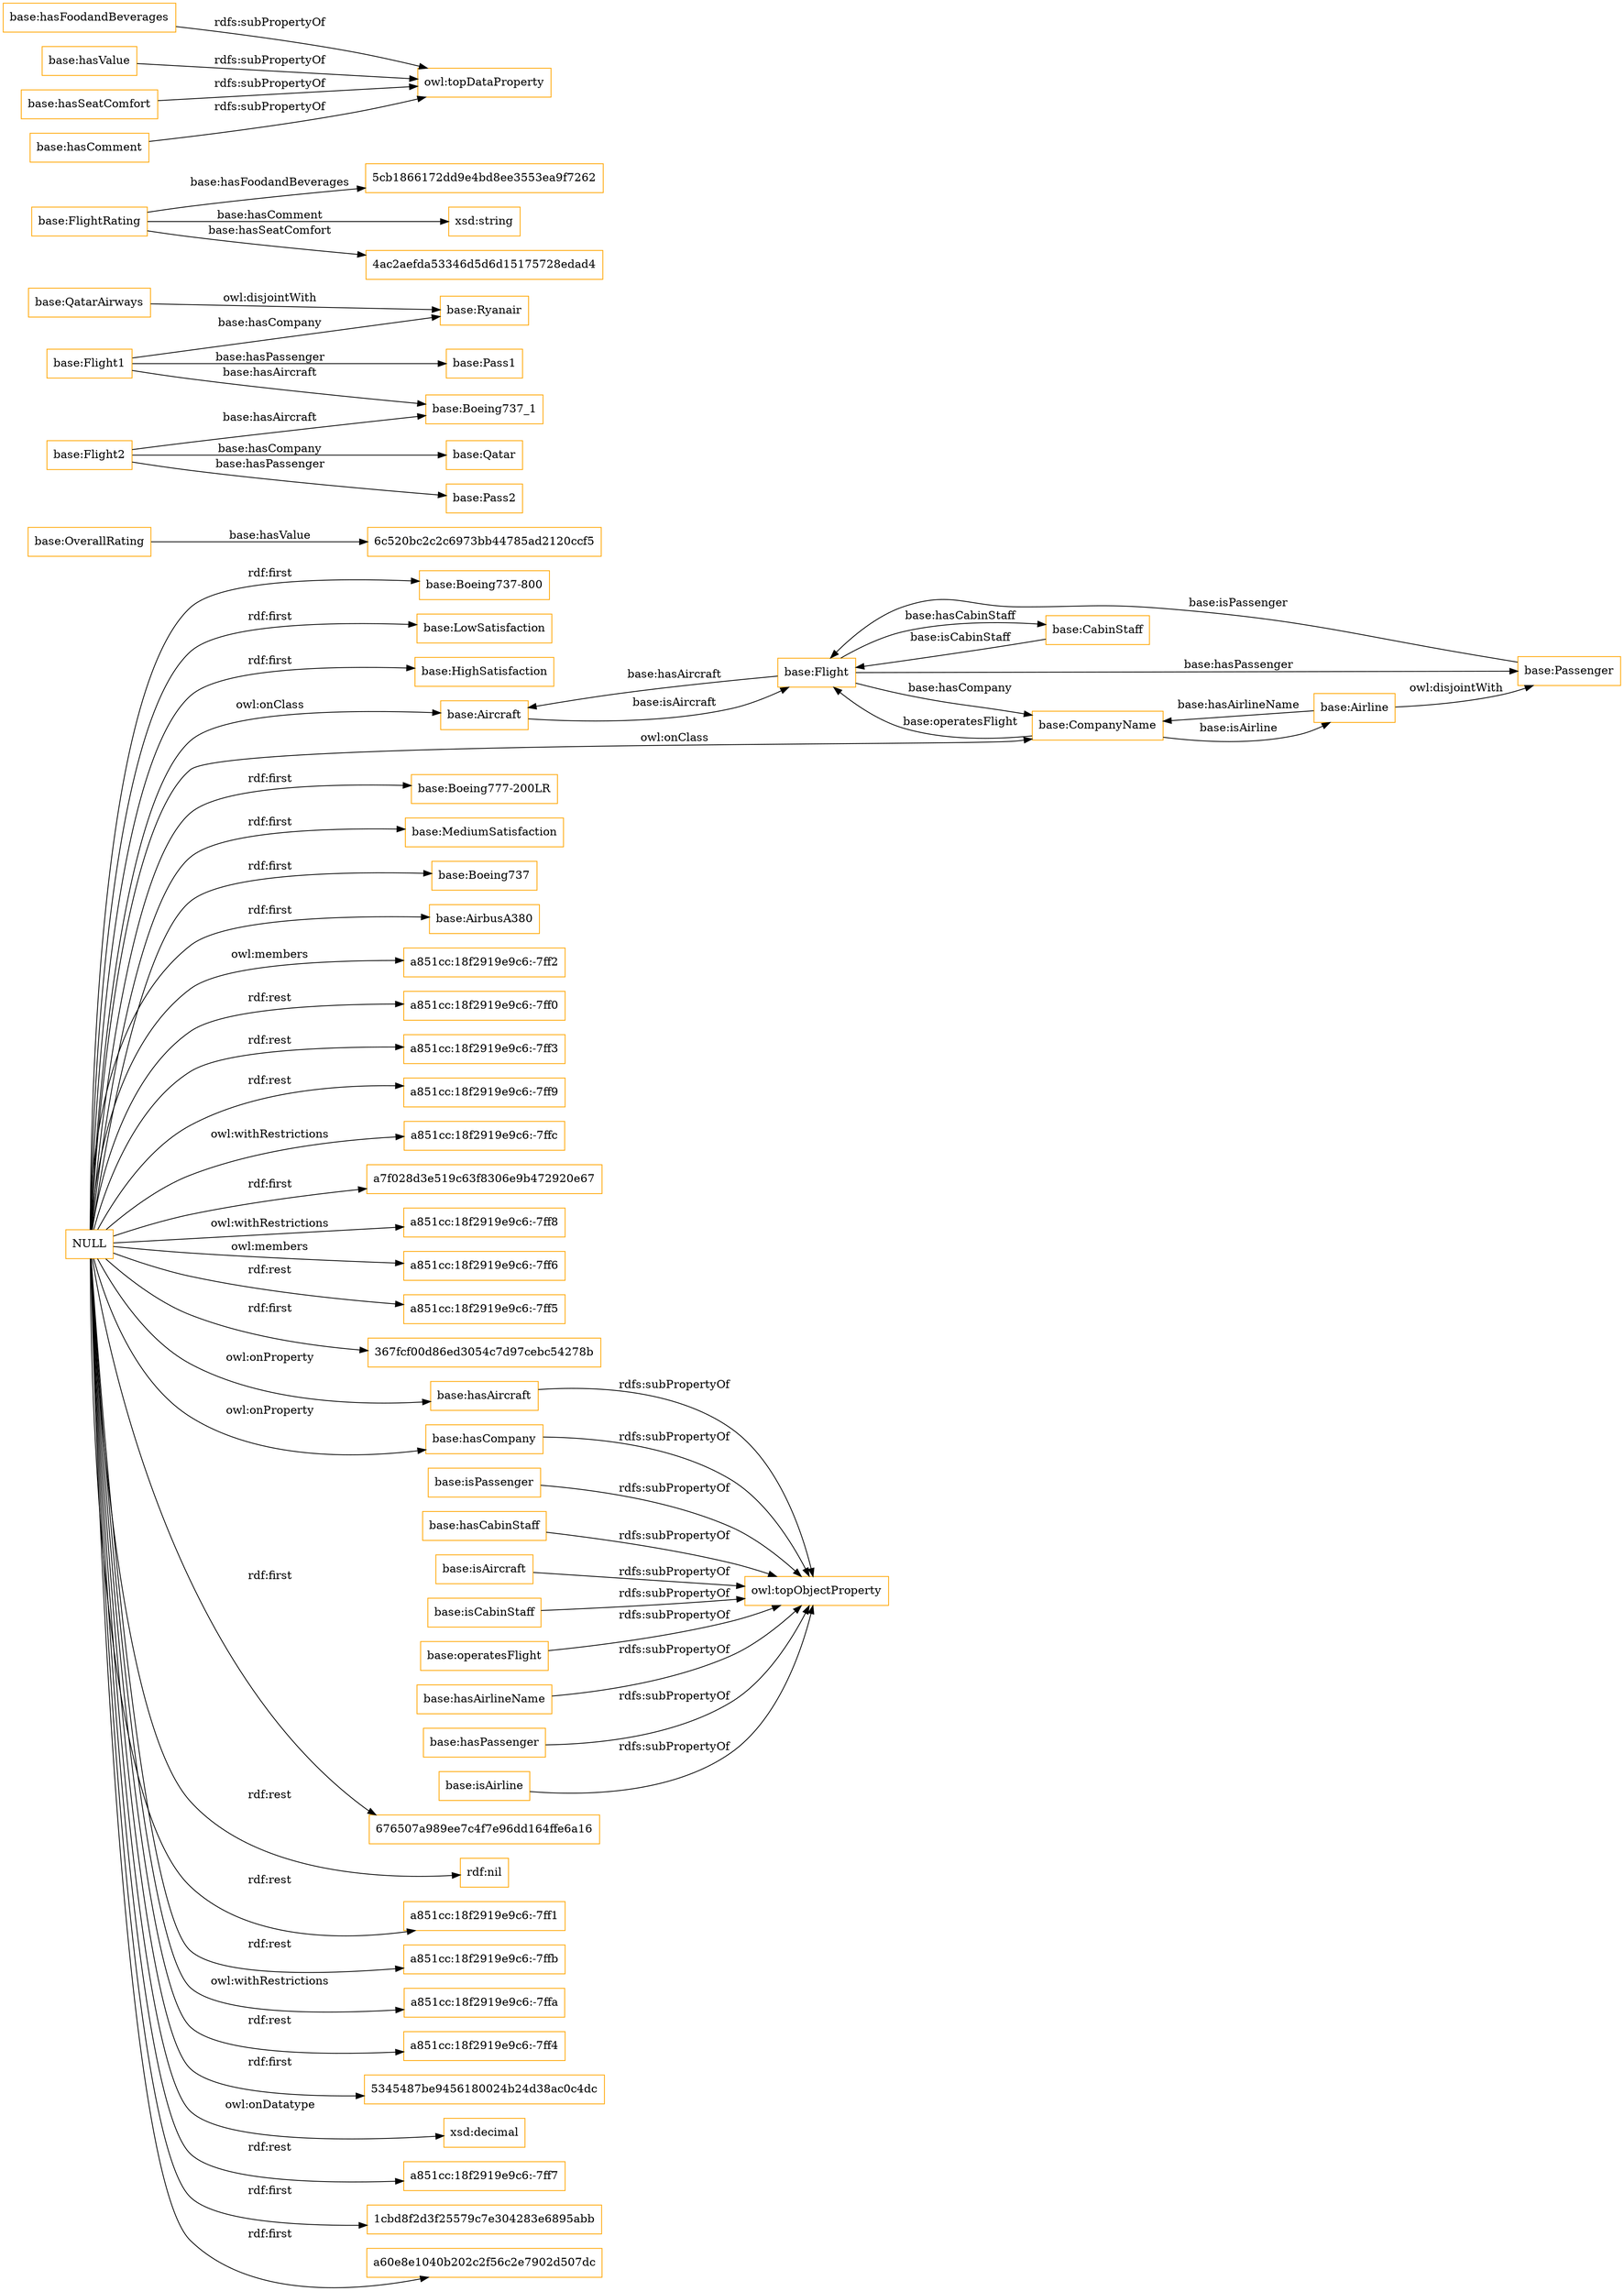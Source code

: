 digraph ar2dtool_diagram { 
rankdir=LR;
size="1501"
node [shape = rectangle, color="orange"]; "base:Boeing737-800" "base:OverallRating" "base:LowSatisfaction" "base:HighSatisfaction" "base:Aircraft" "base:Flight" "base:CabinStaff" "base:Airline" "base:CompanyName" "base:Ryanair" "base:QatarAirways" "base:Passenger" "base:Boeing777-200LR" "base:MediumSatisfaction" "base:FlightRating" "base:Boeing737" "base:AirbusA380" ; /*classes style*/
	"base:QatarAirways" -> "base:Ryanair" [ label = "owl:disjointWith" ];
	"NULL" -> "a851cc:18f2919e9c6:-7ff2" [ label = "owl:members" ];
	"NULL" -> "a851cc:18f2919e9c6:-7ff0" [ label = "rdf:rest" ];
	"NULL" -> "base:LowSatisfaction" [ label = "rdf:first" ];
	"NULL" -> "a851cc:18f2919e9c6:-7ff3" [ label = "rdf:rest" ];
	"NULL" -> "base:Aircraft" [ label = "owl:onClass" ];
	"NULL" -> "a851cc:18f2919e9c6:-7ff9" [ label = "rdf:rest" ];
	"NULL" -> "a851cc:18f2919e9c6:-7ffc" [ label = "owl:withRestrictions" ];
	"NULL" -> "a7f028d3e519c63f8306e9b472920e67" [ label = "rdf:first" ];
	"NULL" -> "a851cc:18f2919e9c6:-7ff8" [ label = "owl:withRestrictions" ];
	"NULL" -> "a851cc:18f2919e9c6:-7ff6" [ label = "owl:members" ];
	"NULL" -> "a851cc:18f2919e9c6:-7ff5" [ label = "rdf:rest" ];
	"NULL" -> "367fcf00d86ed3054c7d97cebc54278b" [ label = "rdf:first" ];
	"NULL" -> "base:hasAircraft" [ label = "owl:onProperty" ];
	"NULL" -> "676507a989ee7c4f7e96dd164ffe6a16" [ label = "rdf:first" ];
	"NULL" -> "rdf:nil" [ label = "rdf:rest" ];
	"NULL" -> "base:Boeing737-800" [ label = "rdf:first" ];
	"NULL" -> "base:AirbusA380" [ label = "rdf:first" ];
	"NULL" -> "base:HighSatisfaction" [ label = "rdf:first" ];
	"NULL" -> "base:Boeing737" [ label = "rdf:first" ];
	"NULL" -> "a851cc:18f2919e9c6:-7ff1" [ label = "rdf:rest" ];
	"NULL" -> "base:hasCompany" [ label = "owl:onProperty" ];
	"NULL" -> "a851cc:18f2919e9c6:-7ffb" [ label = "rdf:rest" ];
	"NULL" -> "a851cc:18f2919e9c6:-7ffa" [ label = "owl:withRestrictions" ];
	"NULL" -> "a851cc:18f2919e9c6:-7ff4" [ label = "rdf:rest" ];
	"NULL" -> "5345487be9456180024b24d38ac0c4dc" [ label = "rdf:first" ];
	"NULL" -> "xsd:decimal" [ label = "owl:onDatatype" ];
	"NULL" -> "base:MediumSatisfaction" [ label = "rdf:first" ];
	"NULL" -> "a851cc:18f2919e9c6:-7ff7" [ label = "rdf:rest" ];
	"NULL" -> "base:Boeing777-200LR" [ label = "rdf:first" ];
	"NULL" -> "1cbd8f2d3f25579c7e304283e6895abb" [ label = "rdf:first" ];
	"NULL" -> "base:CompanyName" [ label = "owl:onClass" ];
	"NULL" -> "a60e8e1040b202c2f56c2e7902d507dc" [ label = "rdf:first" ];
	"base:isPassenger" -> "owl:topObjectProperty" [ label = "rdfs:subPropertyOf" ];
	"base:hasCabinStaff" -> "owl:topObjectProperty" [ label = "rdfs:subPropertyOf" ];
	"base:Flight2" -> "base:Pass2" [ label = "base:hasPassenger" ];
	"base:Flight2" -> "base:Qatar" [ label = "base:hasCompany" ];
	"base:Flight2" -> "base:Boeing737_1" [ label = "base:hasAircraft" ];
	"base:isAircraft" -> "owl:topObjectProperty" [ label = "rdfs:subPropertyOf" ];
	"base:isCabinStaff" -> "owl:topObjectProperty" [ label = "rdfs:subPropertyOf" ];
	"base:Flight1" -> "base:Pass1" [ label = "base:hasPassenger" ];
	"base:Flight1" -> "base:Ryanair" [ label = "base:hasCompany" ];
	"base:Flight1" -> "base:Boeing737_1" [ label = "base:hasAircraft" ];
	"base:operatesFlight" -> "owl:topObjectProperty" [ label = "rdfs:subPropertyOf" ];
	"base:hasFoodandBeverages" -> "owl:topDataProperty" [ label = "rdfs:subPropertyOf" ];
	"base:hasAircraft" -> "owl:topObjectProperty" [ label = "rdfs:subPropertyOf" ];
	"base:hasAirlineName" -> "owl:topObjectProperty" [ label = "rdfs:subPropertyOf" ];
	"base:hasValue" -> "owl:topDataProperty" [ label = "rdfs:subPropertyOf" ];
	"base:hasSeatComfort" -> "owl:topDataProperty" [ label = "rdfs:subPropertyOf" ];
	"base:hasPassenger" -> "owl:topObjectProperty" [ label = "rdfs:subPropertyOf" ];
	"base:hasCompany" -> "owl:topObjectProperty" [ label = "rdfs:subPropertyOf" ];
	"base:Airline" -> "base:Passenger" [ label = "owl:disjointWith" ];
	"base:isAirline" -> "owl:topObjectProperty" [ label = "rdfs:subPropertyOf" ];
	"base:hasComment" -> "owl:topDataProperty" [ label = "rdfs:subPropertyOf" ];
	"base:FlightRating" -> "5cb1866172dd9e4bd8ee3553ea9f7262" [ label = "base:hasFoodandBeverages" ];
	"base:CabinStaff" -> "base:Flight" [ label = "base:isCabinStaff" ];
	"base:CompanyName" -> "base:Airline" [ label = "base:isAirline" ];
	"base:Flight" -> "base:CompanyName" [ label = "base:hasCompany" ];
	"base:Flight" -> "base:Aircraft" [ label = "base:hasAircraft" ];
	"base:Aircraft" -> "base:Flight" [ label = "base:isAircraft" ];
	"base:Airline" -> "base:CompanyName" [ label = "base:hasAirlineName" ];
	"base:Flight" -> "base:Passenger" [ label = "base:hasPassenger" ];
	"base:Flight" -> "base:CabinStaff" [ label = "base:hasCabinStaff" ];
	"base:Passenger" -> "base:Flight" [ label = "base:isPassenger" ];
	"base:CompanyName" -> "base:Flight" [ label = "base:operatesFlight" ];
	"base:FlightRating" -> "xsd:string" [ label = "base:hasComment" ];
	"base:FlightRating" -> "4ac2aefda53346d5d6d15175728edad4" [ label = "base:hasSeatComfort" ];
	"base:OverallRating" -> "6c520bc2c2c6973bb44785ad2120ccf5" [ label = "base:hasValue" ];

}
